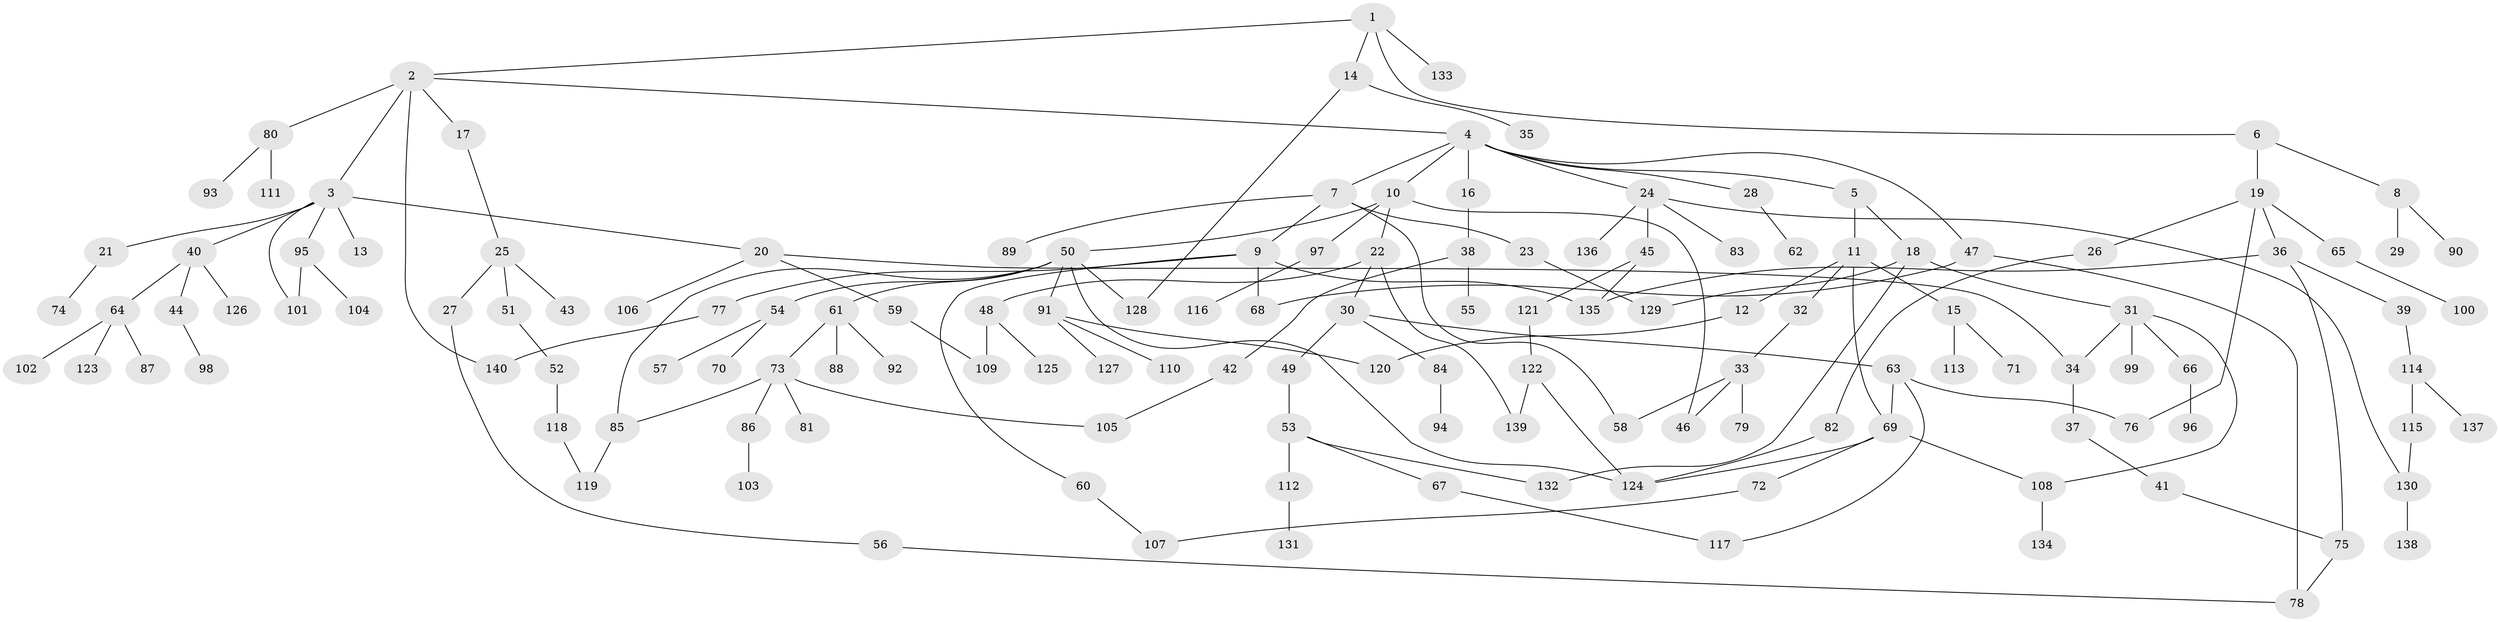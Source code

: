 // Generated by graph-tools (version 1.1) at 2025/13/03/09/25 04:13:18]
// undirected, 140 vertices, 168 edges
graph export_dot {
graph [start="1"]
  node [color=gray90,style=filled];
  1;
  2;
  3;
  4;
  5;
  6;
  7;
  8;
  9;
  10;
  11;
  12;
  13;
  14;
  15;
  16;
  17;
  18;
  19;
  20;
  21;
  22;
  23;
  24;
  25;
  26;
  27;
  28;
  29;
  30;
  31;
  32;
  33;
  34;
  35;
  36;
  37;
  38;
  39;
  40;
  41;
  42;
  43;
  44;
  45;
  46;
  47;
  48;
  49;
  50;
  51;
  52;
  53;
  54;
  55;
  56;
  57;
  58;
  59;
  60;
  61;
  62;
  63;
  64;
  65;
  66;
  67;
  68;
  69;
  70;
  71;
  72;
  73;
  74;
  75;
  76;
  77;
  78;
  79;
  80;
  81;
  82;
  83;
  84;
  85;
  86;
  87;
  88;
  89;
  90;
  91;
  92;
  93;
  94;
  95;
  96;
  97;
  98;
  99;
  100;
  101;
  102;
  103;
  104;
  105;
  106;
  107;
  108;
  109;
  110;
  111;
  112;
  113;
  114;
  115;
  116;
  117;
  118;
  119;
  120;
  121;
  122;
  123;
  124;
  125;
  126;
  127;
  128;
  129;
  130;
  131;
  132;
  133;
  134;
  135;
  136;
  137;
  138;
  139;
  140;
  1 -- 2;
  1 -- 6;
  1 -- 14;
  1 -- 133;
  2 -- 3;
  2 -- 4;
  2 -- 17;
  2 -- 80;
  2 -- 140;
  3 -- 13;
  3 -- 20;
  3 -- 21;
  3 -- 40;
  3 -- 95;
  3 -- 101;
  4 -- 5;
  4 -- 7;
  4 -- 10;
  4 -- 16;
  4 -- 24;
  4 -- 28;
  4 -- 47;
  5 -- 11;
  5 -- 18;
  6 -- 8;
  6 -- 19;
  7 -- 9;
  7 -- 23;
  7 -- 58;
  7 -- 89;
  8 -- 29;
  8 -- 90;
  9 -- 60;
  9 -- 77;
  9 -- 135;
  9 -- 68;
  10 -- 22;
  10 -- 46;
  10 -- 50;
  10 -- 97;
  11 -- 12;
  11 -- 15;
  11 -- 32;
  11 -- 69;
  12 -- 120;
  14 -- 35;
  14 -- 128;
  15 -- 71;
  15 -- 113;
  16 -- 38;
  17 -- 25;
  18 -- 31;
  18 -- 129;
  18 -- 132;
  19 -- 26;
  19 -- 36;
  19 -- 65;
  19 -- 76;
  20 -- 34;
  20 -- 59;
  20 -- 106;
  21 -- 74;
  22 -- 30;
  22 -- 48;
  22 -- 139;
  23 -- 129;
  24 -- 45;
  24 -- 83;
  24 -- 136;
  24 -- 130;
  25 -- 27;
  25 -- 43;
  25 -- 51;
  26 -- 82;
  27 -- 56;
  28 -- 62;
  30 -- 49;
  30 -- 63;
  30 -- 84;
  31 -- 66;
  31 -- 99;
  31 -- 108;
  31 -- 34;
  32 -- 33;
  33 -- 79;
  33 -- 58;
  33 -- 46;
  34 -- 37;
  36 -- 39;
  36 -- 135;
  36 -- 75;
  37 -- 41;
  38 -- 42;
  38 -- 55;
  39 -- 114;
  40 -- 44;
  40 -- 64;
  40 -- 126;
  41 -- 75;
  42 -- 105;
  44 -- 98;
  45 -- 121;
  45 -- 135;
  47 -- 68;
  47 -- 78;
  48 -- 109;
  48 -- 125;
  49 -- 53;
  50 -- 54;
  50 -- 61;
  50 -- 91;
  50 -- 124;
  50 -- 128;
  50 -- 85;
  51 -- 52;
  52 -- 118;
  53 -- 67;
  53 -- 112;
  53 -- 132;
  54 -- 57;
  54 -- 70;
  56 -- 78;
  59 -- 109;
  60 -- 107;
  61 -- 73;
  61 -- 88;
  61 -- 92;
  63 -- 69;
  63 -- 76;
  63 -- 117;
  64 -- 87;
  64 -- 102;
  64 -- 123;
  65 -- 100;
  66 -- 96;
  67 -- 117;
  69 -- 72;
  69 -- 124;
  69 -- 108;
  72 -- 107;
  73 -- 81;
  73 -- 85;
  73 -- 86;
  73 -- 105;
  75 -- 78;
  77 -- 140;
  80 -- 93;
  80 -- 111;
  82 -- 124;
  84 -- 94;
  85 -- 119;
  86 -- 103;
  91 -- 110;
  91 -- 127;
  91 -- 120;
  95 -- 101;
  95 -- 104;
  97 -- 116;
  108 -- 134;
  112 -- 131;
  114 -- 115;
  114 -- 137;
  115 -- 130;
  118 -- 119;
  121 -- 122;
  122 -- 139;
  122 -- 124;
  130 -- 138;
}
